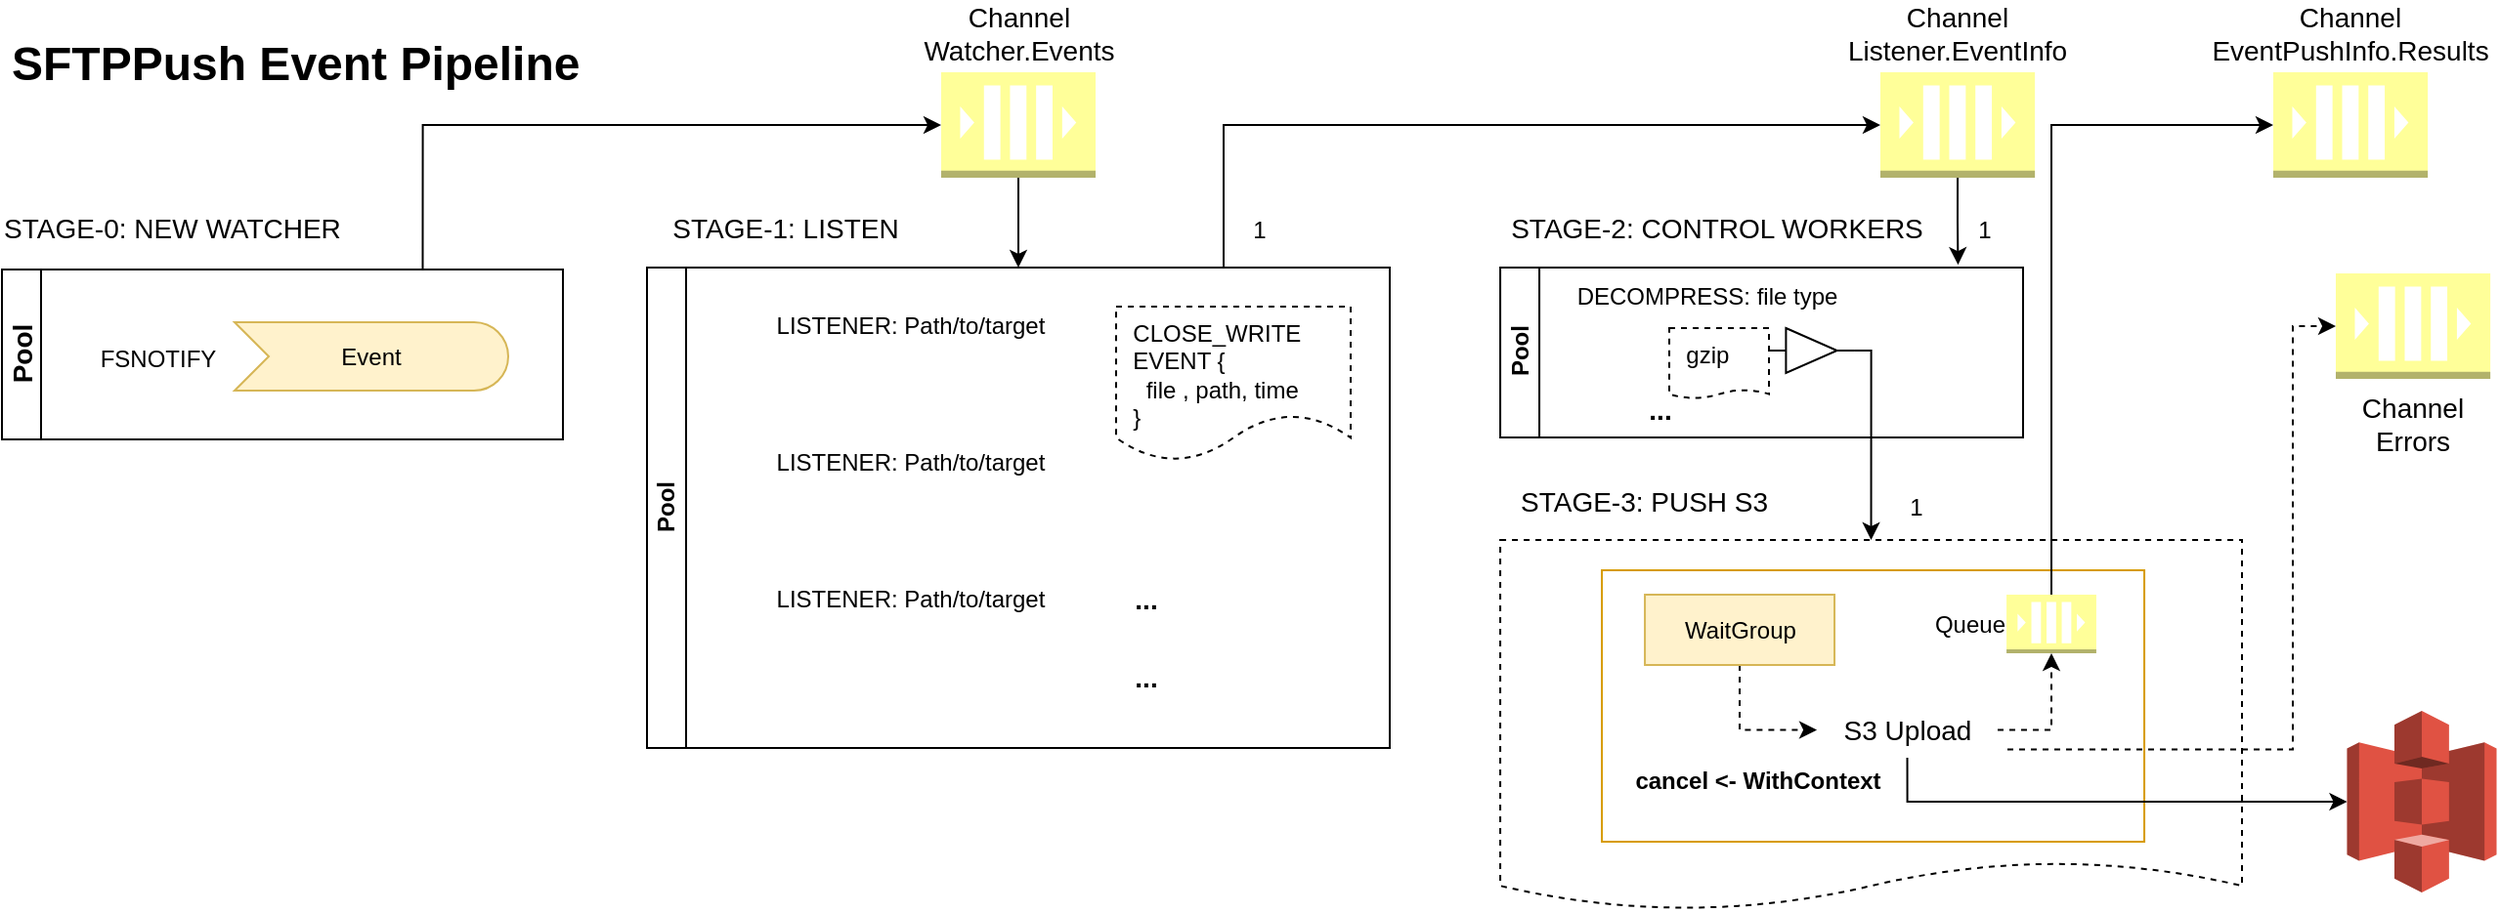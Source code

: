 <mxfile version="13.7.9" type="device"><diagram id="DxxWuYDI9eI6cgFBsnyQ" name="Page-1"><mxGraphModel dx="1606" dy="1000" grid="0" gridSize="10" guides="1" tooltips="1" connect="1" arrows="1" fold="1" page="1" pageScale="1" pageWidth="1654" pageHeight="1169" math="0" shadow="0"><root><mxCell id="0"/><mxCell id="1" parent="0"/><mxCell id="ur7DVUvunK1sL5p3d5rt-5" value="" style="shape=document;whiteSpace=wrap;html=1;boundedLbl=1;align=left;dashed=1;size=0.131;" parent="1" vertex="1"><mxGeometry x="895.53" y="491.5" width="379.47" height="189.5" as="geometry"/></mxCell><mxCell id="QDVXEeXAjDUbMPCzoTuT-11" value="" style="rounded=0;whiteSpace=wrap;html=1;align=left;strokeColor=#d79b00;fillColor=none;" parent="1" vertex="1"><mxGeometry x="947.53" y="507" width="277.5" height="139" as="geometry"/></mxCell><mxCell id="DX2wz_RvOjZYidb5hSG1-14" style="edgeStyle=orthogonalEdgeStyle;rounded=0;orthogonalLoop=1;jettySize=auto;html=1;exitX=0.75;exitY=0;exitDx=0;exitDy=0;entryX=0;entryY=0.5;entryDx=0;entryDy=0;entryPerimeter=0;fontSize=14;" parent="1" target="Nj29ORURH4602lycPHdE-28" edge="1"><mxGeometry relative="1" as="geometry"><mxPoint x="754" y="352" as="sourcePoint"/><Array as="points"><mxPoint x="754" y="279"/></Array></mxGeometry></mxCell><mxCell id="Nj29ORURH4602lycPHdE-8" value="Pool" style="swimlane;html=1;horizontal=0;startSize=20;" parent="1" vertex="1"><mxGeometry x="459" y="352" width="380" height="246" as="geometry"><mxRectangle x="130" y="284" width="23" height="47" as="alternateBounds"/></mxGeometry></mxCell><mxCell id="Nj29ORURH4602lycPHdE-9" value="&amp;nbsp; CLOSE_WRITE&lt;br&gt;&amp;nbsp; EVENT {&lt;br&gt;&amp;nbsp;&amp;nbsp;&amp;nbsp; file , path, time&lt;br&gt;&amp;nbsp; }" style="shape=document;whiteSpace=wrap;html=1;boundedLbl=1;dashed=1;align=left;verticalAlign=top;" parent="Nj29ORURH4602lycPHdE-8" vertex="1"><mxGeometry x="240" y="20" width="120" height="79" as="geometry"/></mxCell><mxCell id="Nj29ORURH4602lycPHdE-13" value="&lt;font style=&quot;font-size: 14px&quot;&gt;&lt;b&gt;...&lt;/b&gt;&lt;/font&gt;" style="text;html=1;align=center;verticalAlign=middle;resizable=0;points=[];autosize=1;" parent="Nj29ORURH4602lycPHdE-8" vertex="1"><mxGeometry x="240" y="160" width="30" height="20" as="geometry"/></mxCell><mxCell id="Nj29ORURH4602lycPHdE-15" value="LISTENER: Path/to/target" style="text;html=1;strokeColor=none;fillColor=none;align=center;verticalAlign=middle;whiteSpace=wrap;rounded=0;dashed=1;" parent="Nj29ORURH4602lycPHdE-8" vertex="1"><mxGeometry x="40" y="20" width="190" height="20" as="geometry"/></mxCell><mxCell id="Nj29ORURH4602lycPHdE-16" value="LISTENER: Path/to/target" style="text;html=1;strokeColor=none;fillColor=none;align=center;verticalAlign=middle;whiteSpace=wrap;rounded=0;dashed=1;" parent="Nj29ORURH4602lycPHdE-8" vertex="1"><mxGeometry x="40" y="90" width="190" height="20" as="geometry"/></mxCell><mxCell id="Nj29ORURH4602lycPHdE-17" value="LISTENER: Path/to/target" style="text;html=1;strokeColor=none;fillColor=none;align=center;verticalAlign=middle;whiteSpace=wrap;rounded=0;dashed=1;" parent="Nj29ORURH4602lycPHdE-8" vertex="1"><mxGeometry x="40" y="160" width="190" height="20" as="geometry"/></mxCell><mxCell id="Nj29ORURH4602lycPHdE-19" value="&lt;font style=&quot;font-size: 14px&quot;&gt;&lt;b&gt;...&lt;/b&gt;&lt;/font&gt;" style="text;html=1;align=center;verticalAlign=middle;resizable=0;points=[];autosize=1;" parent="Nj29ORURH4602lycPHdE-8" vertex="1"><mxGeometry x="240" y="200" width="30" height="20" as="geometry"/></mxCell><mxCell id="go-_zJz6zB_B29hga3rs-16" style="edgeStyle=orthogonalEdgeStyle;rounded=0;orthogonalLoop=1;jettySize=auto;html=1;exitX=0.5;exitY=1;exitDx=0;exitDy=0;exitPerimeter=0;" parent="1" source="Nj29ORURH4602lycPHdE-28" edge="1"><mxGeometry relative="1" as="geometry"><mxPoint x="1129.714" y="350.571" as="targetPoint"/></mxGeometry></mxCell><mxCell id="Nj29ORURH4602lycPHdE-28" value="Channel Listener.EventInfo" style="outlineConnect=0;dashed=0;verticalLabelPosition=top;verticalAlign=bottom;align=center;html=1;shape=mxgraph.aws3.queue;gradientColor=none;fillColor=#FFFF99;labelPosition=center;whiteSpace=wrap;fontSize=14;" parent="1" vertex="1"><mxGeometry x="1090" y="252" width="79.06" height="54" as="geometry"/></mxCell><mxCell id="Nj29ORURH4602lycPHdE-29" value="Event" style="html=1;outlineConnect=0;whiteSpace=wrap;fillColor=#fff2cc;shape=mxgraph.archimate3.event;strokeColor=#d6b656;" parent="1" vertex="1"><mxGeometry x="248" y="380" width="140" height="35" as="geometry"/></mxCell><mxCell id="Nj29ORURH4602lycPHdE-30" value="FSNOTIFY" style="text;html=1;strokeColor=none;fillColor=none;align=center;verticalAlign=middle;whiteSpace=wrap;rounded=0;dashed=1;" parent="1" vertex="1"><mxGeometry x="189" y="389" width="40" height="20" as="geometry"/></mxCell><mxCell id="vu2YxLou5UKNRWQZwwkc-2" style="edgeStyle=orthogonalEdgeStyle;rounded=0;orthogonalLoop=1;jettySize=auto;html=1;exitX=0.5;exitY=0;exitDx=0;exitDy=0;exitPerimeter=0;entryX=0;entryY=0.5;entryDx=0;entryDy=0;entryPerimeter=0;" edge="1" parent="1" source="Nj29ORURH4602lycPHdE-46" target="DX2wz_RvOjZYidb5hSG1-30"><mxGeometry relative="1" as="geometry"><mxPoint x="1177" y="427" as="targetPoint"/></mxGeometry></mxCell><mxCell id="Nj29ORURH4602lycPHdE-46" value="Queue" style="outlineConnect=0;dashed=0;verticalLabelPosition=middle;verticalAlign=middle;align=right;html=1;shape=mxgraph.aws3.queue;gradientColor=none;fillColor=#FFFF99;labelPosition=left;" parent="1" vertex="1"><mxGeometry x="1154.53" y="519.5" width="45.94" height="30" as="geometry"/></mxCell><mxCell id="Nj29ORURH4602lycPHdE-50" value="STAGE-3: PUSH S3" style="text;html=1;strokeColor=none;fillColor=none;align=left;verticalAlign=middle;whiteSpace=wrap;rounded=0;dashed=1;fontSize=14;" parent="1" vertex="1"><mxGeometry x="903.53" y="462" width="159" height="20" as="geometry"/></mxCell><mxCell id="AVGsMBjydCBOtf7g-ODe-1" value="STAGE-1: LISTEN" style="text;html=1;strokeColor=none;fillColor=none;align=center;verticalAlign=middle;whiteSpace=wrap;rounded=0;dashed=1;fontSize=14;" parent="1" vertex="1"><mxGeometry x="459" y="322" width="142" height="20" as="geometry"/></mxCell><mxCell id="DX2wz_RvOjZYidb5hSG1-22" style="edgeStyle=orthogonalEdgeStyle;rounded=0;orthogonalLoop=1;jettySize=auto;html=1;exitX=0.5;exitY=1;exitDx=0;exitDy=0;entryX=0;entryY=0.5;entryDx=0;entryDy=0;fontSize=14;dashed=1;" parent="1" source="ur7DVUvunK1sL5p3d5rt-2" target="DX2wz_RvOjZYidb5hSG1-21" edge="1"><mxGeometry relative="1" as="geometry"/></mxCell><mxCell id="ur7DVUvunK1sL5p3d5rt-2" value="WaitGroup" style="text;html=1;strokeColor=#d6b656;fillColor=#fff2cc;align=center;verticalAlign=middle;whiteSpace=wrap;rounded=0;" parent="1" vertex="1"><mxGeometry x="969.53" y="519.5" width="97" height="36" as="geometry"/></mxCell><mxCell id="IACfmrC9Ro6CI2Ob0ckq-3" value="&lt;h1&gt;SFTPPush Event Pipeline&lt;br&gt;&lt;/h1&gt;&lt;p&gt;&lt;br&gt;&lt;/p&gt;" style="text;html=1;strokeColor=none;fillColor=none;spacing=5;spacingTop=-20;whiteSpace=wrap;overflow=hidden;rounded=0;" parent="1" vertex="1"><mxGeometry x="129" y="228" width="322" height="40" as="geometry"/></mxCell><mxCell id="DX2wz_RvOjZYidb5hSG1-17" style="edgeStyle=orthogonalEdgeStyle;rounded=0;orthogonalLoop=1;jettySize=auto;html=1;exitX=0.5;exitY=1;exitDx=0;exitDy=0;exitPerimeter=0;entryX=0.5;entryY=0;entryDx=0;entryDy=0;fontSize=14;" parent="1" source="DX2wz_RvOjZYidb5hSG1-1" target="Nj29ORURH4602lycPHdE-8" edge="1"><mxGeometry relative="1" as="geometry"/></mxCell><mxCell id="DX2wz_RvOjZYidb5hSG1-1" value="Channel Watcher.Events" style="outlineConnect=0;dashed=0;verticalLabelPosition=top;verticalAlign=bottom;align=center;html=1;shape=mxgraph.aws3.queue;gradientColor=none;fillColor=#FFFF99;labelPosition=center;whiteSpace=wrap;fontSize=14;" parent="1" vertex="1"><mxGeometry x="609.5" y="252" width="79" height="54" as="geometry"/></mxCell><mxCell id="DX2wz_RvOjZYidb5hSG1-32" style="edgeStyle=orthogonalEdgeStyle;rounded=0;orthogonalLoop=1;jettySize=auto;html=1;exitX=0.75;exitY=0;exitDx=0;exitDy=0;entryX=0;entryY=0.5;entryDx=0;entryDy=0;entryPerimeter=0;startArrow=none;startFill=0;endArrow=classic;endFill=1;fontSize=14;" parent="1" source="DX2wz_RvOjZYidb5hSG1-5" target="DX2wz_RvOjZYidb5hSG1-1" edge="1"><mxGeometry relative="1" as="geometry"/></mxCell><mxCell id="DX2wz_RvOjZYidb5hSG1-5" value="Pool" style="swimlane;html=1;horizontal=0;startSize=20;fontSize=14;" parent="1" vertex="1"><mxGeometry x="129" y="353" width="287" height="87" as="geometry"/></mxCell><mxCell id="IACfmrC9Ro6CI2Ob0ckq-4" value="STAGE-0: NEW WATCHER" style="text;html=1;strokeColor=none;fillColor=none;align=left;verticalAlign=middle;whiteSpace=wrap;rounded=0;dashed=1;fontSize=14;" parent="1" vertex="1"><mxGeometry x="128" y="322" width="190" height="20" as="geometry"/></mxCell><mxCell id="DX2wz_RvOjZYidb5hSG1-6" value="Pool" style="swimlane;html=1;horizontal=0;startSize=20;" parent="1" vertex="1"><mxGeometry x="895.53" y="352" width="267.47" height="87" as="geometry"><mxRectangle x="130" y="284" width="23" height="47" as="alternateBounds"/></mxGeometry></mxCell><mxCell id="DX2wz_RvOjZYidb5hSG1-7" value="&amp;nbsp; gzip&amp;nbsp;" style="shape=document;whiteSpace=wrap;html=1;boundedLbl=1;dashed=1;align=left;verticalAlign=top;size=0.122;" parent="DX2wz_RvOjZYidb5hSG1-6" vertex="1"><mxGeometry x="86.47" y="31" width="51" height="36" as="geometry"/></mxCell><mxCell id="DX2wz_RvOjZYidb5hSG1-9" value="DECOMPRESS: file type" style="text;html=1;strokeColor=none;fillColor=none;align=center;verticalAlign=middle;whiteSpace=wrap;rounded=0;dashed=1;" parent="DX2wz_RvOjZYidb5hSG1-6" vertex="1"><mxGeometry x="28.47" y="5" width="155" height="20" as="geometry"/></mxCell><mxCell id="DX2wz_RvOjZYidb5hSG1-33" value="" style="verticalLabelPosition=bottom;shadow=0;dashed=0;align=center;html=1;verticalAlign=top;shape=mxgraph.electrical.logic_gates.buffer2;fontSize=14;" parent="DX2wz_RvOjZYidb5hSG1-6" vertex="1"><mxGeometry x="137.47" y="31" width="43.53" height="23" as="geometry"/></mxCell><mxCell id="go-_zJz6zB_B29hga3rs-3" value="&lt;font style=&quot;font-size: 14px&quot;&gt;&lt;b&gt;...&lt;/b&gt;&lt;/font&gt;" style="text;html=1;align=center;verticalAlign=middle;resizable=0;points=[];autosize=1;" parent="DX2wz_RvOjZYidb5hSG1-6" vertex="1"><mxGeometry x="66.47" y="63" width="30" height="20" as="geometry"/></mxCell><mxCell id="DX2wz_RvOjZYidb5hSG1-19" value="STAGE-2: CONTROL WORKERS" style="text;html=1;strokeColor=none;fillColor=none;align=center;verticalAlign=middle;whiteSpace=wrap;rounded=0;dashed=1;fontSize=14;" parent="1" vertex="1"><mxGeometry x="895.53" y="322" width="221.47" height="20" as="geometry"/></mxCell><mxCell id="DX2wz_RvOjZYidb5hSG1-23" style="edgeStyle=orthogonalEdgeStyle;rounded=0;orthogonalLoop=1;jettySize=auto;html=1;exitX=1;exitY=0.5;exitDx=0;exitDy=0;entryX=0.5;entryY=1;entryDx=0;entryDy=0;entryPerimeter=0;dashed=1;fontSize=14;" parent="1" source="DX2wz_RvOjZYidb5hSG1-21" target="Nj29ORURH4602lycPHdE-46" edge="1"><mxGeometry relative="1" as="geometry"/></mxCell><mxCell id="go-_zJz6zB_B29hga3rs-19" style="edgeStyle=orthogonalEdgeStyle;rounded=0;orthogonalLoop=1;jettySize=auto;html=1;exitX=0.5;exitY=1;exitDx=0;exitDy=0;entryX=0;entryY=0.5;entryDx=0;entryDy=0;entryPerimeter=0;" parent="1" source="DX2wz_RvOjZYidb5hSG1-21" target="DX2wz_RvOjZYidb5hSG1-34" edge="1"><mxGeometry relative="1" as="geometry"><Array as="points"><mxPoint x="1104" y="626"/></Array></mxGeometry></mxCell><mxCell id="DX2wz_RvOjZYidb5hSG1-21" value="S3 Upload" style="text;html=1;strokeColor=none;fillColor=none;align=center;verticalAlign=middle;whiteSpace=wrap;rounded=0;fontSize=14;" parent="1" vertex="1"><mxGeometry x="1057.53" y="574.5" width="92.47" height="28.5" as="geometry"/></mxCell><mxCell id="DX2wz_RvOjZYidb5hSG1-30" value="Channel EventPushInfo.Results" style="outlineConnect=0;dashed=0;verticalLabelPosition=top;verticalAlign=bottom;align=center;html=1;shape=mxgraph.aws3.queue;gradientColor=none;fillColor=#FFFF99;labelPosition=center;whiteSpace=wrap;fontSize=14;" parent="1" vertex="1"><mxGeometry x="1291" y="252" width="79.06" height="54" as="geometry"/></mxCell><mxCell id="DX2wz_RvOjZYidb5hSG1-34" value="" style="outlineConnect=0;dashed=0;verticalLabelPosition=bottom;verticalAlign=top;align=center;html=1;shape=mxgraph.aws3.s3;fillColor=#E05243;gradientColor=none;fontSize=14;" parent="1" vertex="1"><mxGeometry x="1328.75" y="579" width="76.5" height="93" as="geometry"/></mxCell><mxCell id="go-_zJz6zB_B29hga3rs-1" value="&lt;b&gt;cancel &amp;lt;- WithContext&lt;/b&gt;" style="text;html=1;strokeColor=none;fillColor=none;align=center;verticalAlign=middle;whiteSpace=wrap;rounded=0;" parent="1" vertex="1"><mxGeometry x="963" y="605" width="129" height="20" as="geometry"/></mxCell><mxCell id="go-_zJz6zB_B29hga3rs-2" style="edgeStyle=orthogonalEdgeStyle;rounded=0;orthogonalLoop=1;jettySize=auto;html=1;exitX=1;exitY=0.5;exitDx=0;exitDy=0;entryX=0.5;entryY=0;entryDx=0;entryDy=0;" parent="1" source="DX2wz_RvOjZYidb5hSG1-33" target="ur7DVUvunK1sL5p3d5rt-5" edge="1"><mxGeometry relative="1" as="geometry"><mxPoint x="1114" y="483" as="targetPoint"/><Array as="points"><mxPoint x="1085" y="395"/></Array></mxGeometry></mxCell><mxCell id="go-_zJz6zB_B29hga3rs-12" value="1" style="text;html=1;strokeColor=none;fillColor=none;align=center;verticalAlign=middle;whiteSpace=wrap;rounded=0;" parent="1" vertex="1"><mxGeometry x="759" y="323" width="27" height="20" as="geometry"/></mxCell><mxCell id="go-_zJz6zB_B29hga3rs-13" value="1" style="text;html=1;strokeColor=none;fillColor=none;align=center;verticalAlign=middle;whiteSpace=wrap;rounded=0;" parent="1" vertex="1"><mxGeometry x="1130" y="323" width="27" height="20" as="geometry"/></mxCell><mxCell id="go-_zJz6zB_B29hga3rs-14" value="1" style="text;html=1;strokeColor=none;fillColor=none;align=center;verticalAlign=middle;whiteSpace=wrap;rounded=0;" parent="1" vertex="1"><mxGeometry x="1095" y="465" width="27" height="20" as="geometry"/></mxCell><mxCell id="vu2YxLou5UKNRWQZwwkc-4" value="Channel Errors" style="outlineConnect=0;dashed=0;verticalLabelPosition=bottom;verticalAlign=top;align=center;html=1;shape=mxgraph.aws3.queue;gradientColor=none;fillColor=#FFFF99;labelPosition=center;whiteSpace=wrap;fontSize=14;" vertex="1" parent="1"><mxGeometry x="1323" y="355" width="79.06" height="54" as="geometry"/></mxCell><mxCell id="vu2YxLou5UKNRWQZwwkc-5" style="edgeStyle=orthogonalEdgeStyle;rounded=0;orthogonalLoop=1;jettySize=auto;html=1;exitX=1;exitY=0.5;exitDx=0;exitDy=0;entryX=0;entryY=0.5;entryDx=0;entryDy=0;entryPerimeter=0;dashed=1;fontSize=14;" edge="1" parent="1" target="vu2YxLou5UKNRWQZwwkc-4"><mxGeometry relative="1" as="geometry"><mxPoint x="1155.0" y="598.75" as="sourcePoint"/><mxPoint x="1182.5" y="559.5" as="targetPoint"/><Array as="points"><mxPoint x="1301" y="599"/><mxPoint x="1301" y="382"/></Array></mxGeometry></mxCell></root></mxGraphModel></diagram></mxfile>